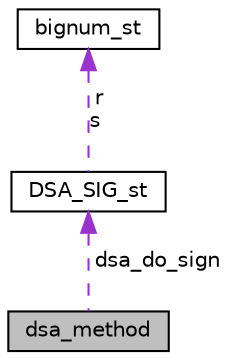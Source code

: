 digraph "dsa_method"
{
 // LATEX_PDF_SIZE
  edge [fontname="Helvetica",fontsize="10",labelfontname="Helvetica",labelfontsize="10"];
  node [fontname="Helvetica",fontsize="10",shape=record];
  Node1 [label="dsa_method",height=0.2,width=0.4,color="black", fillcolor="grey75", style="filled", fontcolor="black",tooltip=" "];
  Node2 -> Node1 [dir="back",color="darkorchid3",fontsize="10",style="dashed",label=" dsa_do_sign" ,fontname="Helvetica"];
  Node2 [label="DSA_SIG_st",height=0.2,width=0.4,color="black", fillcolor="white", style="filled",URL="$dsa_8h.html#struct_d_s_a___s_i_g__st",tooltip=" "];
  Node3 -> Node2 [dir="back",color="darkorchid3",fontsize="10",style="dashed",label=" r\ns" ,fontname="Helvetica"];
  Node3 [label="bignum_st",height=0.2,width=0.4,color="black", fillcolor="white", style="filled",URL="$bn_8h.html#structbignum__st",tooltip=" "];
}
